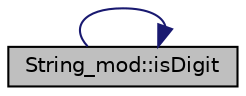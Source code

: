 digraph "String_mod::isDigit"
{
 // LATEX_PDF_SIZE
  edge [fontname="Helvetica",fontsize="10",labelfontname="Helvetica",labelfontsize="10"];
  node [fontname="Helvetica",fontsize="10",shape=record];
  rankdir="LR";
  Node1 [label="String_mod::isDigit",height=0.2,width=0.4,color="black", fillcolor="grey75", style="filled", fontcolor="black",tooltip="Return .true. if the input single character is a digit: [\"0\",\"1\",\"2\",\"3\",\"4\",\"5\",\"6\",..."];
  Node1 -> Node1 [color="midnightblue",fontsize="10",style="solid",fontname="Helvetica"];
}
